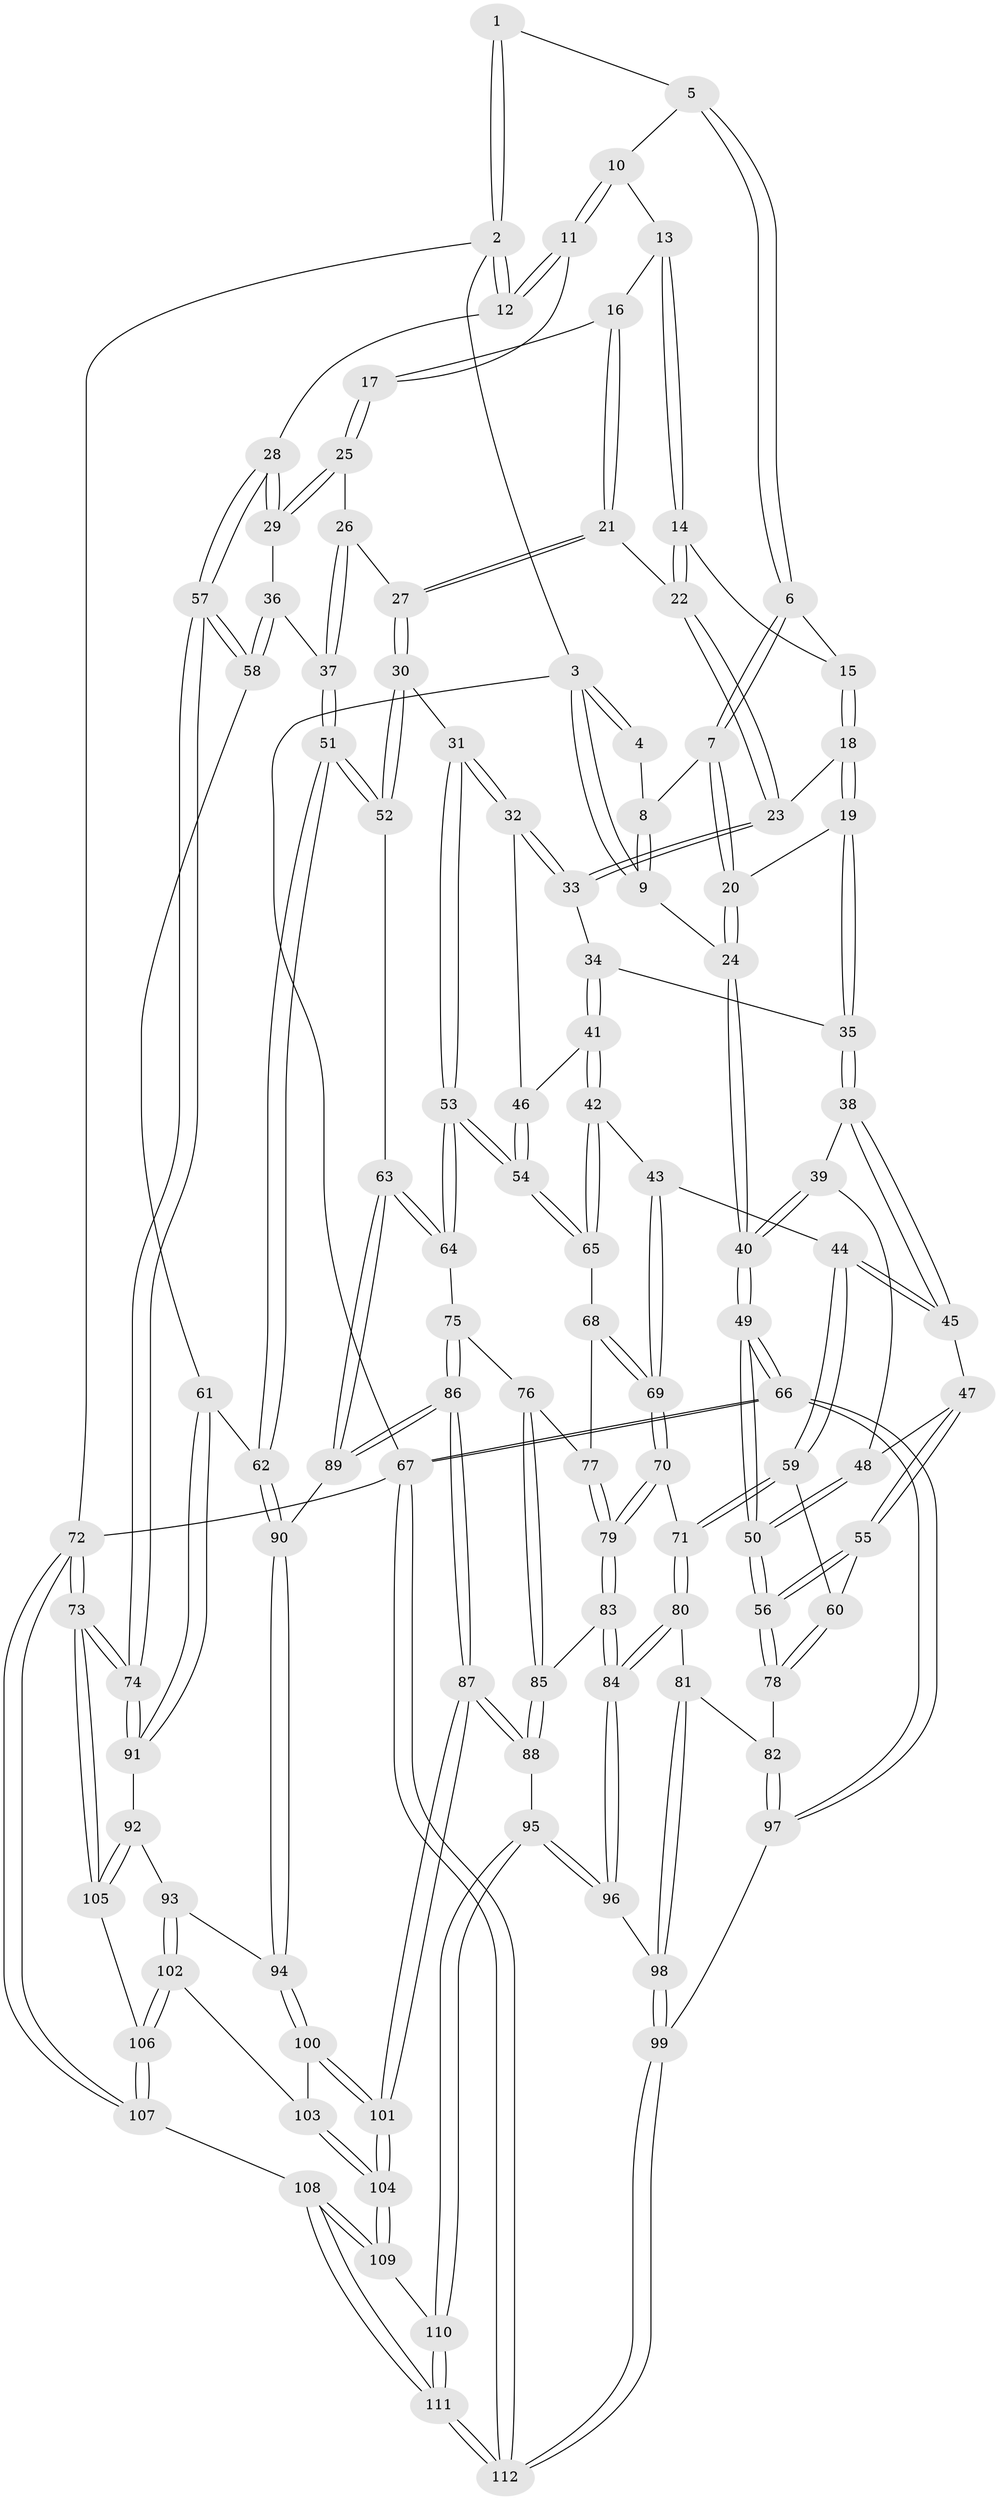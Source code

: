 // Generated by graph-tools (version 1.1) at 2025/27/03/15/25 16:27:57]
// undirected, 112 vertices, 277 edges
graph export_dot {
graph [start="1"]
  node [color=gray90,style=filled];
  1 [pos="+0.5378394081772879+0"];
  2 [pos="+1+0"];
  3 [pos="+0+0"];
  4 [pos="+0.2680246238917513+0"];
  5 [pos="+0.5403777425707538+0"];
  6 [pos="+0.33373222667918867+0.13885222240597267"];
  7 [pos="+0.26615442820772905+0.15896358232653673"];
  8 [pos="+0.2383680408784118+0.04207813014385259"];
  9 [pos="+0+0"];
  10 [pos="+0.5838952147783516+0.025920079458460886"];
  11 [pos="+0.9942878789090025+0.03769562128950365"];
  12 [pos="+1+0"];
  13 [pos="+0.5994155471415923+0.07548847694033363"];
  14 [pos="+0.49424781145494673+0.2030983042340799"];
  15 [pos="+0.4150664852158383+0.19516855385215892"];
  16 [pos="+0.6388914553223234+0.12252905032662428"];
  17 [pos="+0.8170976616147625+0.1824935238502077"];
  18 [pos="+0.41757155416510966+0.26980338017545674"];
  19 [pos="+0.25773018889174504+0.32414635071109316"];
  20 [pos="+0.2577027613839052+0.16948951562132253"];
  21 [pos="+0.6196797579833933+0.2809556996743869"];
  22 [pos="+0.4987540513974127+0.24388973779953516"];
  23 [pos="+0.47428302431121533+0.30317069416640113"];
  24 [pos="+0+0.08432239209786674"];
  25 [pos="+0.8129820457423008+0.2749714676176074"];
  26 [pos="+0.7591804897079535+0.34680010464877653"];
  27 [pos="+0.6407282419117081+0.3866980386623335"];
  28 [pos="+1+0.3096883798523609"];
  29 [pos="+0.9812259121956667+0.36252083302946997"];
  30 [pos="+0.6231446256096957+0.4095408673769905"];
  31 [pos="+0.568904634874008+0.41821924579028835"];
  32 [pos="+0.5476479365777199+0.41027956880589683"];
  33 [pos="+0.48565278548606916+0.3658888061335419"];
  34 [pos="+0.33528729370980226+0.3817961811924566"];
  35 [pos="+0.2563611618060128+0.33068973995707096"];
  36 [pos="+0.8902930446351548+0.46556648721940463"];
  37 [pos="+0.8575987948620685+0.4683575553878832"];
  38 [pos="+0.24252326484557526+0.34072946038291474"];
  39 [pos="+0.14315493080079225+0.35943958439438506"];
  40 [pos="+0+0.16256873590037102"];
  41 [pos="+0.36870986063333616+0.4900217920671081"];
  42 [pos="+0.3643834767298417+0.5044010349967188"];
  43 [pos="+0.3147343491529193+0.5177054592962606"];
  44 [pos="+0.2395374907268001+0.51567577544397"];
  45 [pos="+0.23125046777537028+0.4903595024451098"];
  46 [pos="+0.4153513079174891+0.4832901619582617"];
  47 [pos="+0.1336320799655124+0.4985221442412609"];
  48 [pos="+0.11905847155244885+0.41864018569247824"];
  49 [pos="+0+0.6148017012516838"];
  50 [pos="+0+0.6136748995264472"];
  51 [pos="+0.7497803566742625+0.6020659660557335"];
  52 [pos="+0.7076698208719402+0.5742572519173583"];
  53 [pos="+0.5042368285953305+0.5578041397404803"];
  54 [pos="+0.49258927175380046+0.5540272632488908"];
  55 [pos="+0.1169114198471314+0.5370649503557804"];
  56 [pos="+0+0.6200466452755715"];
  57 [pos="+1+0.662756883821793"];
  58 [pos="+0.9824101998706709+0.5770882812806626"];
  59 [pos="+0.22108725994563647+0.5814483046346652"];
  60 [pos="+0.1818511096649935+0.5684228395403624"];
  61 [pos="+0.7597972094092318+0.6221363795049157"];
  62 [pos="+0.7588980866419126+0.6215731423306451"];
  63 [pos="+0.5609152881841262+0.6328501325683212"];
  64 [pos="+0.5102660213416171+0.6045785427930377"];
  65 [pos="+0.37736133873413785+0.5447240454951896"];
  66 [pos="+0+0.7798134490321745"];
  67 [pos="+0+1"];
  68 [pos="+0.3759797132072012+0.5540021164571962"];
  69 [pos="+0.2962834789156952+0.5974451181773851"];
  70 [pos="+0.2929228137847033+0.6007685927630141"];
  71 [pos="+0.2222446407075718+0.5850647455672541"];
  72 [pos="+1+1"];
  73 [pos="+1+1"];
  74 [pos="+1+0.8861677509874589"];
  75 [pos="+0.46659125476925467+0.6341736283936307"];
  76 [pos="+0.45763340219082527+0.6353553749593743"];
  77 [pos="+0.3841719376677109+0.5854599370559626"];
  78 [pos="+0.04913828938342263+0.6626922634370671"];
  79 [pos="+0.33638211726203454+0.66654281251171"];
  80 [pos="+0.1817280200731255+0.709707776654009"];
  81 [pos="+0.1811820597764528+0.7098589035000248"];
  82 [pos="+0.15587399958572304+0.7083079086975419"];
  83 [pos="+0.33977161621454627+0.7013474771666782"];
  84 [pos="+0.23126068175515987+0.7285691793156186"];
  85 [pos="+0.3604404397576622+0.7127364805873178"];
  86 [pos="+0.49896477851711035+0.8266337242462698"];
  87 [pos="+0.49311735094542136+0.8355515761662021"];
  88 [pos="+0.4243453638392257+0.8168980176496645"];
  89 [pos="+0.5756567117524627+0.7526635967689748"];
  90 [pos="+0.670338393684546+0.7466109790472392"];
  91 [pos="+0.9167647146745521+0.8045879902832866"];
  92 [pos="+0.8239630809267476+0.8367809043026044"];
  93 [pos="+0.7413383789947068+0.8074457967315289"];
  94 [pos="+0.6904889299636818+0.7853495804921373"];
  95 [pos="+0.3098267626659352+0.8754440869959352"];
  96 [pos="+0.27772840502152774+0.856453183577333"];
  97 [pos="+0.0839991768389684+0.8235370702267796"];
  98 [pos="+0.16285121766402502+0.8824985889213943"];
  99 [pos="+0.14199844584912494+0.9013114835734717"];
  100 [pos="+0.6790345174845526+0.8269442057575296"];
  101 [pos="+0.5015676493637541+0.855710470499283"];
  102 [pos="+0.6930663281131462+0.8969525169079272"];
  103 [pos="+0.6770546831182445+0.8838593003665862"];
  104 [pos="+0.5160786170573165+0.8986416423244353"];
  105 [pos="+0.7328014340385933+0.9295739352441766"];
  106 [pos="+0.7303760987560846+0.9310914199262158"];
  107 [pos="+0.6391435825745218+1"];
  108 [pos="+0.5311365903183006+1"];
  109 [pos="+0.5154249642564299+1"];
  110 [pos="+0.30833181633787754+0.8977528207934512"];
  111 [pos="+0.11020801846013456+1"];
  112 [pos="+0.0054310304994474095+1"];
  1 -- 2;
  1 -- 2;
  1 -- 5;
  2 -- 3;
  2 -- 12;
  2 -- 12;
  2 -- 72;
  3 -- 4;
  3 -- 4;
  3 -- 9;
  3 -- 9;
  3 -- 67;
  4 -- 8;
  5 -- 6;
  5 -- 6;
  5 -- 10;
  6 -- 7;
  6 -- 7;
  6 -- 15;
  7 -- 8;
  7 -- 20;
  7 -- 20;
  8 -- 9;
  8 -- 9;
  9 -- 24;
  10 -- 11;
  10 -- 11;
  10 -- 13;
  11 -- 12;
  11 -- 12;
  11 -- 17;
  12 -- 28;
  13 -- 14;
  13 -- 14;
  13 -- 16;
  14 -- 15;
  14 -- 22;
  14 -- 22;
  15 -- 18;
  15 -- 18;
  16 -- 17;
  16 -- 21;
  16 -- 21;
  17 -- 25;
  17 -- 25;
  18 -- 19;
  18 -- 19;
  18 -- 23;
  19 -- 20;
  19 -- 35;
  19 -- 35;
  20 -- 24;
  20 -- 24;
  21 -- 22;
  21 -- 27;
  21 -- 27;
  22 -- 23;
  22 -- 23;
  23 -- 33;
  23 -- 33;
  24 -- 40;
  24 -- 40;
  25 -- 26;
  25 -- 29;
  25 -- 29;
  26 -- 27;
  26 -- 37;
  26 -- 37;
  27 -- 30;
  27 -- 30;
  28 -- 29;
  28 -- 29;
  28 -- 57;
  28 -- 57;
  29 -- 36;
  30 -- 31;
  30 -- 52;
  30 -- 52;
  31 -- 32;
  31 -- 32;
  31 -- 53;
  31 -- 53;
  32 -- 33;
  32 -- 33;
  32 -- 46;
  33 -- 34;
  34 -- 35;
  34 -- 41;
  34 -- 41;
  35 -- 38;
  35 -- 38;
  36 -- 37;
  36 -- 58;
  36 -- 58;
  37 -- 51;
  37 -- 51;
  38 -- 39;
  38 -- 45;
  38 -- 45;
  39 -- 40;
  39 -- 40;
  39 -- 48;
  40 -- 49;
  40 -- 49;
  41 -- 42;
  41 -- 42;
  41 -- 46;
  42 -- 43;
  42 -- 65;
  42 -- 65;
  43 -- 44;
  43 -- 69;
  43 -- 69;
  44 -- 45;
  44 -- 45;
  44 -- 59;
  44 -- 59;
  45 -- 47;
  46 -- 54;
  46 -- 54;
  47 -- 48;
  47 -- 55;
  47 -- 55;
  48 -- 50;
  48 -- 50;
  49 -- 50;
  49 -- 50;
  49 -- 66;
  49 -- 66;
  50 -- 56;
  50 -- 56;
  51 -- 52;
  51 -- 52;
  51 -- 62;
  51 -- 62;
  52 -- 63;
  53 -- 54;
  53 -- 54;
  53 -- 64;
  53 -- 64;
  54 -- 65;
  54 -- 65;
  55 -- 56;
  55 -- 56;
  55 -- 60;
  56 -- 78;
  56 -- 78;
  57 -- 58;
  57 -- 58;
  57 -- 74;
  57 -- 74;
  58 -- 61;
  59 -- 60;
  59 -- 71;
  59 -- 71;
  60 -- 78;
  60 -- 78;
  61 -- 62;
  61 -- 91;
  61 -- 91;
  62 -- 90;
  62 -- 90;
  63 -- 64;
  63 -- 64;
  63 -- 89;
  63 -- 89;
  64 -- 75;
  65 -- 68;
  66 -- 67;
  66 -- 67;
  66 -- 97;
  66 -- 97;
  67 -- 112;
  67 -- 112;
  67 -- 72;
  68 -- 69;
  68 -- 69;
  68 -- 77;
  69 -- 70;
  69 -- 70;
  70 -- 71;
  70 -- 79;
  70 -- 79;
  71 -- 80;
  71 -- 80;
  72 -- 73;
  72 -- 73;
  72 -- 107;
  72 -- 107;
  73 -- 74;
  73 -- 74;
  73 -- 105;
  73 -- 105;
  74 -- 91;
  74 -- 91;
  75 -- 76;
  75 -- 86;
  75 -- 86;
  76 -- 77;
  76 -- 85;
  76 -- 85;
  77 -- 79;
  77 -- 79;
  78 -- 82;
  79 -- 83;
  79 -- 83;
  80 -- 81;
  80 -- 84;
  80 -- 84;
  81 -- 82;
  81 -- 98;
  81 -- 98;
  82 -- 97;
  82 -- 97;
  83 -- 84;
  83 -- 84;
  83 -- 85;
  84 -- 96;
  84 -- 96;
  85 -- 88;
  85 -- 88;
  86 -- 87;
  86 -- 87;
  86 -- 89;
  86 -- 89;
  87 -- 88;
  87 -- 88;
  87 -- 101;
  87 -- 101;
  88 -- 95;
  89 -- 90;
  90 -- 94;
  90 -- 94;
  91 -- 92;
  92 -- 93;
  92 -- 105;
  92 -- 105;
  93 -- 94;
  93 -- 102;
  93 -- 102;
  94 -- 100;
  94 -- 100;
  95 -- 96;
  95 -- 96;
  95 -- 110;
  95 -- 110;
  96 -- 98;
  97 -- 99;
  98 -- 99;
  98 -- 99;
  99 -- 112;
  99 -- 112;
  100 -- 101;
  100 -- 101;
  100 -- 103;
  101 -- 104;
  101 -- 104;
  102 -- 103;
  102 -- 106;
  102 -- 106;
  103 -- 104;
  103 -- 104;
  104 -- 109;
  104 -- 109;
  105 -- 106;
  106 -- 107;
  106 -- 107;
  107 -- 108;
  108 -- 109;
  108 -- 109;
  108 -- 111;
  108 -- 111;
  109 -- 110;
  110 -- 111;
  110 -- 111;
  111 -- 112;
  111 -- 112;
}
